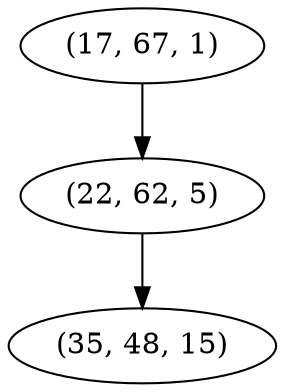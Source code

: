 digraph tree {
    "(17, 67, 1)";
    "(22, 62, 5)";
    "(35, 48, 15)";
    "(17, 67, 1)" -> "(22, 62, 5)";
    "(22, 62, 5)" -> "(35, 48, 15)";
}
